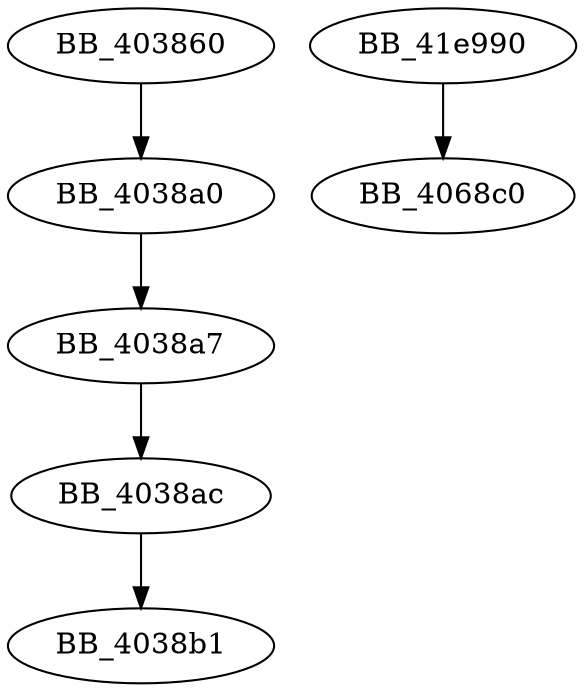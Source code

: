 DiGraph sub_403860{
BB_403860->BB_4038a0
BB_4038a0->BB_4038a7
BB_4038a7->BB_4038ac
BB_4038ac->BB_4038b1
BB_41e990->BB_4068c0
}
